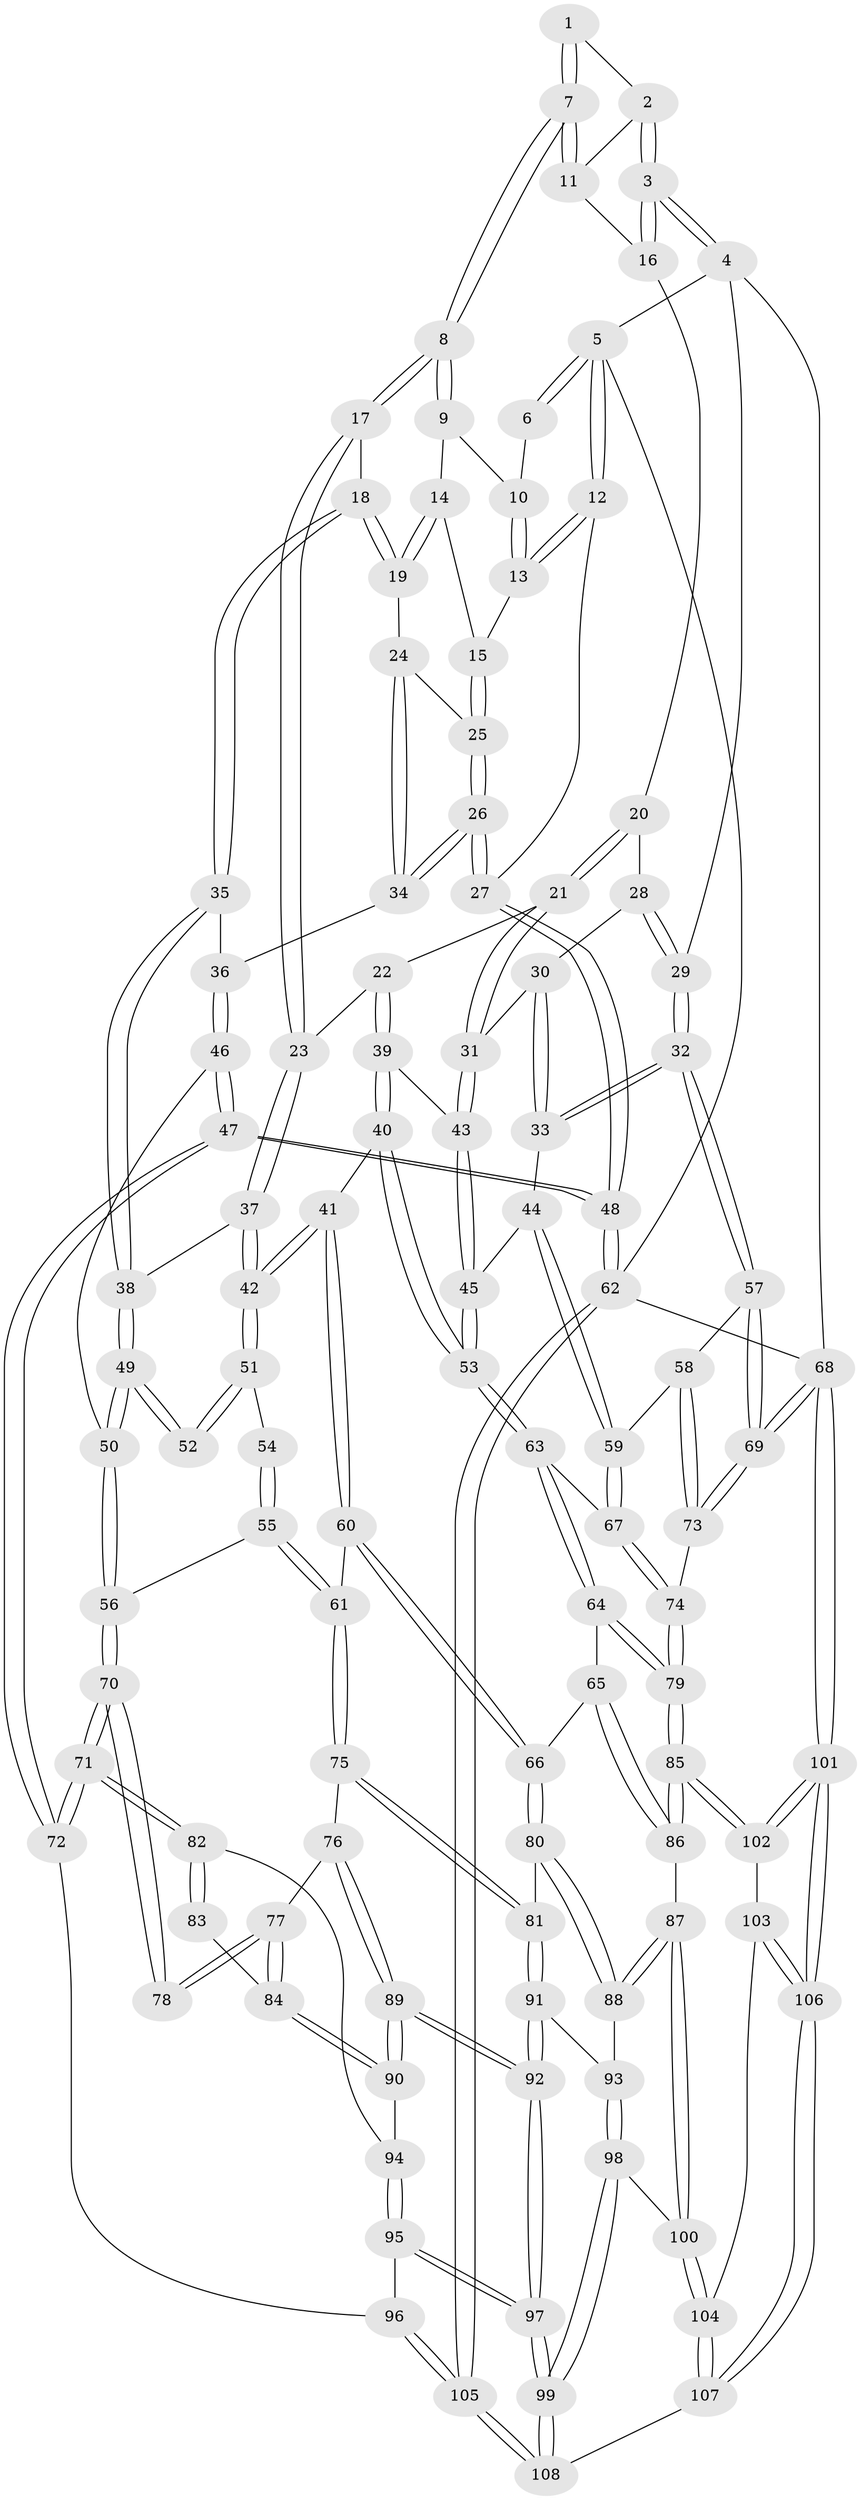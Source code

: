 // coarse degree distribution, {3: 0.140625, 4: 0.375, 5: 0.390625, 6: 0.09375}
// Generated by graph-tools (version 1.1) at 2025/52/02/27/25 19:52:39]
// undirected, 108 vertices, 267 edges
graph export_dot {
graph [start="1"]
  node [color=gray90,style=filled];
  1 [pos="+0.6750876879889129+0"];
  2 [pos="+0.6847459338794739+0"];
  3 [pos="+1+0"];
  4 [pos="+1+0"];
  5 [pos="+0+0"];
  6 [pos="+0.3973783923532159+0"];
  7 [pos="+0.5725974774738566+0.17155961983339604"];
  8 [pos="+0.5072098614376129+0.23331808124578302"];
  9 [pos="+0.3909288071781847+0.11043652818380906"];
  10 [pos="+0.36336053445143435+0.04756590030018706"];
  11 [pos="+0.719008122873968+0.17454284643162607"];
  12 [pos="+0+0.14555677758128455"];
  13 [pos="+0.1340157051802524+0.13619267398504706"];
  14 [pos="+0.2943331430074944+0.2121874364356652"];
  15 [pos="+0.2663007487656981+0.2236348552082383"];
  16 [pos="+0.7490269073733327+0.19053095978822504"];
  17 [pos="+0.5072043503529758+0.23435962506753236"];
  18 [pos="+0.44232605306157924+0.2872484583636853"];
  19 [pos="+0.3609481757779919+0.2908720748299178"];
  20 [pos="+0.7635043138352586+0.24495162296069364"];
  21 [pos="+0.7447226600751198+0.28884865699026624"];
  22 [pos="+0.5470639830528248+0.2755850076974622"];
  23 [pos="+0.523423308063266+0.25404617798236356"];
  24 [pos="+0.273798787412327+0.3235980317545914"];
  25 [pos="+0.26342885107790276+0.25401257115723325"];
  26 [pos="+0+0.2920223076516566"];
  27 [pos="+0+0.25453608277012824"];
  28 [pos="+0.8988738039087707+0.24796626941587063"];
  29 [pos="+1+0"];
  30 [pos="+0.8922576924781793+0.2969397451667853"];
  31 [pos="+0.7597510974855737+0.36001725476662577"];
  32 [pos="+1+0.4395498562154414"];
  33 [pos="+0.9310711750723352+0.44279295423061726"];
  34 [pos="+0.23487361427905346+0.38149654593348886"];
  35 [pos="+0.4042536833368899+0.3874671330203226"];
  36 [pos="+0.23506917594266138+0.3818417978631485"];
  37 [pos="+0.4875098664095243+0.4549066293550232"];
  38 [pos="+0.4094465071765079+0.4254438204024598"];
  39 [pos="+0.5815496391529227+0.34546892452923383"];
  40 [pos="+0.5754606551095027+0.48909639301438684"];
  41 [pos="+0.5561883941499343+0.5067850266688381"];
  42 [pos="+0.5308476713711461+0.4971657714316955"];
  43 [pos="+0.7570835322516474+0.4136968376068546"];
  44 [pos="+0.9093117719822191+0.4527425217306183"];
  45 [pos="+0.7755852609346993+0.4685364864703501"];
  46 [pos="+0.25941375882733536+0.500240610583525"];
  47 [pos="+0+0.6834465614389383"];
  48 [pos="+0+0.6825581200784023"];
  49 [pos="+0.36696560098256187+0.4903493457453989"];
  50 [pos="+0.3220686036890304+0.5278210546154924"];
  51 [pos="+0.5302643693216741+0.49734097247179226"];
  52 [pos="+0.4103168424369617+0.5012818510881841"];
  53 [pos="+0.7722076081598266+0.4736103387455842"];
  54 [pos="+0.4539142861551845+0.5338079134064335"];
  55 [pos="+0.38802318642947464+0.615215983152745"];
  56 [pos="+0.36243687290467425+0.6121790949071165"];
  57 [pos="+1+0.6497614333224849"];
  58 [pos="+0.9307950829766026+0.6263010998232822"];
  59 [pos="+0.9193976895260604+0.6229471939159393"];
  60 [pos="+0.556357891418707+0.527087428843218"];
  61 [pos="+0.46629529031868283+0.6418526214626666"];
  62 [pos="+0+1"];
  63 [pos="+0.7618341174645463+0.5908110618746806"];
  64 [pos="+0.6957605171496543+0.6568644436447413"];
  65 [pos="+0.6917382857623917+0.6584863303056872"];
  66 [pos="+0.6546472843646947+0.6626759381112624"];
  67 [pos="+0.8534937296996136+0.6466980285034997"];
  68 [pos="+1+1"];
  69 [pos="+1+0.8294980168468726"];
  70 [pos="+0.35766990226578693+0.6200232594951046"];
  71 [pos="+0.11875203539787091+0.7043834343487322"];
  72 [pos="+0.005435305088335244+0.6959275853681461"];
  73 [pos="+0.9314636655545003+0.8061384901240283"];
  74 [pos="+0.8734399568499505+0.8071409794551403"];
  75 [pos="+0.50409796013175+0.7051833534555897"];
  76 [pos="+0.3578332802147143+0.7349642860757626"];
  77 [pos="+0.3574207356738587+0.7346128250327518"];
  78 [pos="+0.3451063695882138+0.7032048661988944"];
  79 [pos="+0.8497706055455424+0.8203135867923748"];
  80 [pos="+0.6246439033926265+0.6879488446790221"];
  81 [pos="+0.5126029662602869+0.7152890004290533"];
  82 [pos="+0.1795839423777071+0.7246469430170801"];
  83 [pos="+0.27172879311302667+0.7267467115355972"];
  84 [pos="+0.306458362725521+0.7856868735156837"];
  85 [pos="+0.827242459251928+0.8465311973122883"];
  86 [pos="+0.7144129678171088+0.8446751983698877"];
  87 [pos="+0.6814995183417583+0.8567749951977203"];
  88 [pos="+0.6346534307192542+0.8043431083277888"];
  89 [pos="+0.4210875549632505+0.8263918500036045"];
  90 [pos="+0.3033524476435591+0.792856951328906"];
  91 [pos="+0.5052745597255638+0.7474213560664962"];
  92 [pos="+0.42142278834078906+0.8267579766508166"];
  93 [pos="+0.5540184174400337+0.8136684388071324"];
  94 [pos="+0.28676053175286176+0.8111495593975678"];
  95 [pos="+0.28648282510337336+0.9255015368618771"];
  96 [pos="+0.12002856775213683+0.8134783144138256"];
  97 [pos="+0.38848957164829967+1"];
  98 [pos="+0.548677427036367+0.9352539179735876"];
  99 [pos="+0.39970598272332886+1"];
  100 [pos="+0.6731290218054448+0.8699441465345307"];
  101 [pos="+1+1"];
  102 [pos="+0.8272570541544898+0.8482195536089963"];
  103 [pos="+0.8188879050559777+0.8960155951862204"];
  104 [pos="+0.713764053424422+1"];
  105 [pos="+0.2117147959227206+1"];
  106 [pos="+0.9794135374332186+1"];
  107 [pos="+0.6546807456479967+1"];
  108 [pos="+0.39607744143491763+1"];
  1 -- 2;
  1 -- 7;
  1 -- 7;
  2 -- 3;
  2 -- 3;
  2 -- 11;
  3 -- 4;
  3 -- 4;
  3 -- 16;
  3 -- 16;
  4 -- 5;
  4 -- 29;
  4 -- 68;
  5 -- 6;
  5 -- 6;
  5 -- 12;
  5 -- 12;
  5 -- 62;
  6 -- 10;
  7 -- 8;
  7 -- 8;
  7 -- 11;
  7 -- 11;
  8 -- 9;
  8 -- 9;
  8 -- 17;
  8 -- 17;
  9 -- 10;
  9 -- 14;
  10 -- 13;
  10 -- 13;
  11 -- 16;
  12 -- 13;
  12 -- 13;
  12 -- 27;
  13 -- 15;
  14 -- 15;
  14 -- 19;
  14 -- 19;
  15 -- 25;
  15 -- 25;
  16 -- 20;
  17 -- 18;
  17 -- 23;
  17 -- 23;
  18 -- 19;
  18 -- 19;
  18 -- 35;
  18 -- 35;
  19 -- 24;
  20 -- 21;
  20 -- 21;
  20 -- 28;
  21 -- 22;
  21 -- 31;
  21 -- 31;
  22 -- 23;
  22 -- 39;
  22 -- 39;
  23 -- 37;
  23 -- 37;
  24 -- 25;
  24 -- 34;
  24 -- 34;
  25 -- 26;
  25 -- 26;
  26 -- 27;
  26 -- 27;
  26 -- 34;
  26 -- 34;
  27 -- 48;
  27 -- 48;
  28 -- 29;
  28 -- 29;
  28 -- 30;
  29 -- 32;
  29 -- 32;
  30 -- 31;
  30 -- 33;
  30 -- 33;
  31 -- 43;
  31 -- 43;
  32 -- 33;
  32 -- 33;
  32 -- 57;
  32 -- 57;
  33 -- 44;
  34 -- 36;
  35 -- 36;
  35 -- 38;
  35 -- 38;
  36 -- 46;
  36 -- 46;
  37 -- 38;
  37 -- 42;
  37 -- 42;
  38 -- 49;
  38 -- 49;
  39 -- 40;
  39 -- 40;
  39 -- 43;
  40 -- 41;
  40 -- 53;
  40 -- 53;
  41 -- 42;
  41 -- 42;
  41 -- 60;
  41 -- 60;
  42 -- 51;
  42 -- 51;
  43 -- 45;
  43 -- 45;
  44 -- 45;
  44 -- 59;
  44 -- 59;
  45 -- 53;
  45 -- 53;
  46 -- 47;
  46 -- 47;
  46 -- 50;
  47 -- 48;
  47 -- 48;
  47 -- 72;
  47 -- 72;
  48 -- 62;
  48 -- 62;
  49 -- 50;
  49 -- 50;
  49 -- 52;
  49 -- 52;
  50 -- 56;
  50 -- 56;
  51 -- 52;
  51 -- 52;
  51 -- 54;
  53 -- 63;
  53 -- 63;
  54 -- 55;
  54 -- 55;
  55 -- 56;
  55 -- 61;
  55 -- 61;
  56 -- 70;
  56 -- 70;
  57 -- 58;
  57 -- 69;
  57 -- 69;
  58 -- 59;
  58 -- 73;
  58 -- 73;
  59 -- 67;
  59 -- 67;
  60 -- 61;
  60 -- 66;
  60 -- 66;
  61 -- 75;
  61 -- 75;
  62 -- 105;
  62 -- 105;
  62 -- 68;
  63 -- 64;
  63 -- 64;
  63 -- 67;
  64 -- 65;
  64 -- 79;
  64 -- 79;
  65 -- 66;
  65 -- 86;
  65 -- 86;
  66 -- 80;
  66 -- 80;
  67 -- 74;
  67 -- 74;
  68 -- 69;
  68 -- 69;
  68 -- 101;
  68 -- 101;
  69 -- 73;
  69 -- 73;
  70 -- 71;
  70 -- 71;
  70 -- 78;
  70 -- 78;
  71 -- 72;
  71 -- 72;
  71 -- 82;
  71 -- 82;
  72 -- 96;
  73 -- 74;
  74 -- 79;
  74 -- 79;
  75 -- 76;
  75 -- 81;
  75 -- 81;
  76 -- 77;
  76 -- 89;
  76 -- 89;
  77 -- 78;
  77 -- 78;
  77 -- 84;
  77 -- 84;
  79 -- 85;
  79 -- 85;
  80 -- 81;
  80 -- 88;
  80 -- 88;
  81 -- 91;
  81 -- 91;
  82 -- 83;
  82 -- 83;
  82 -- 94;
  83 -- 84;
  84 -- 90;
  84 -- 90;
  85 -- 86;
  85 -- 86;
  85 -- 102;
  85 -- 102;
  86 -- 87;
  87 -- 88;
  87 -- 88;
  87 -- 100;
  87 -- 100;
  88 -- 93;
  89 -- 90;
  89 -- 90;
  89 -- 92;
  89 -- 92;
  90 -- 94;
  91 -- 92;
  91 -- 92;
  91 -- 93;
  92 -- 97;
  92 -- 97;
  93 -- 98;
  93 -- 98;
  94 -- 95;
  94 -- 95;
  95 -- 96;
  95 -- 97;
  95 -- 97;
  96 -- 105;
  96 -- 105;
  97 -- 99;
  97 -- 99;
  98 -- 99;
  98 -- 99;
  98 -- 100;
  99 -- 108;
  99 -- 108;
  100 -- 104;
  100 -- 104;
  101 -- 102;
  101 -- 102;
  101 -- 106;
  101 -- 106;
  102 -- 103;
  103 -- 104;
  103 -- 106;
  103 -- 106;
  104 -- 107;
  104 -- 107;
  105 -- 108;
  105 -- 108;
  106 -- 107;
  106 -- 107;
  107 -- 108;
}
